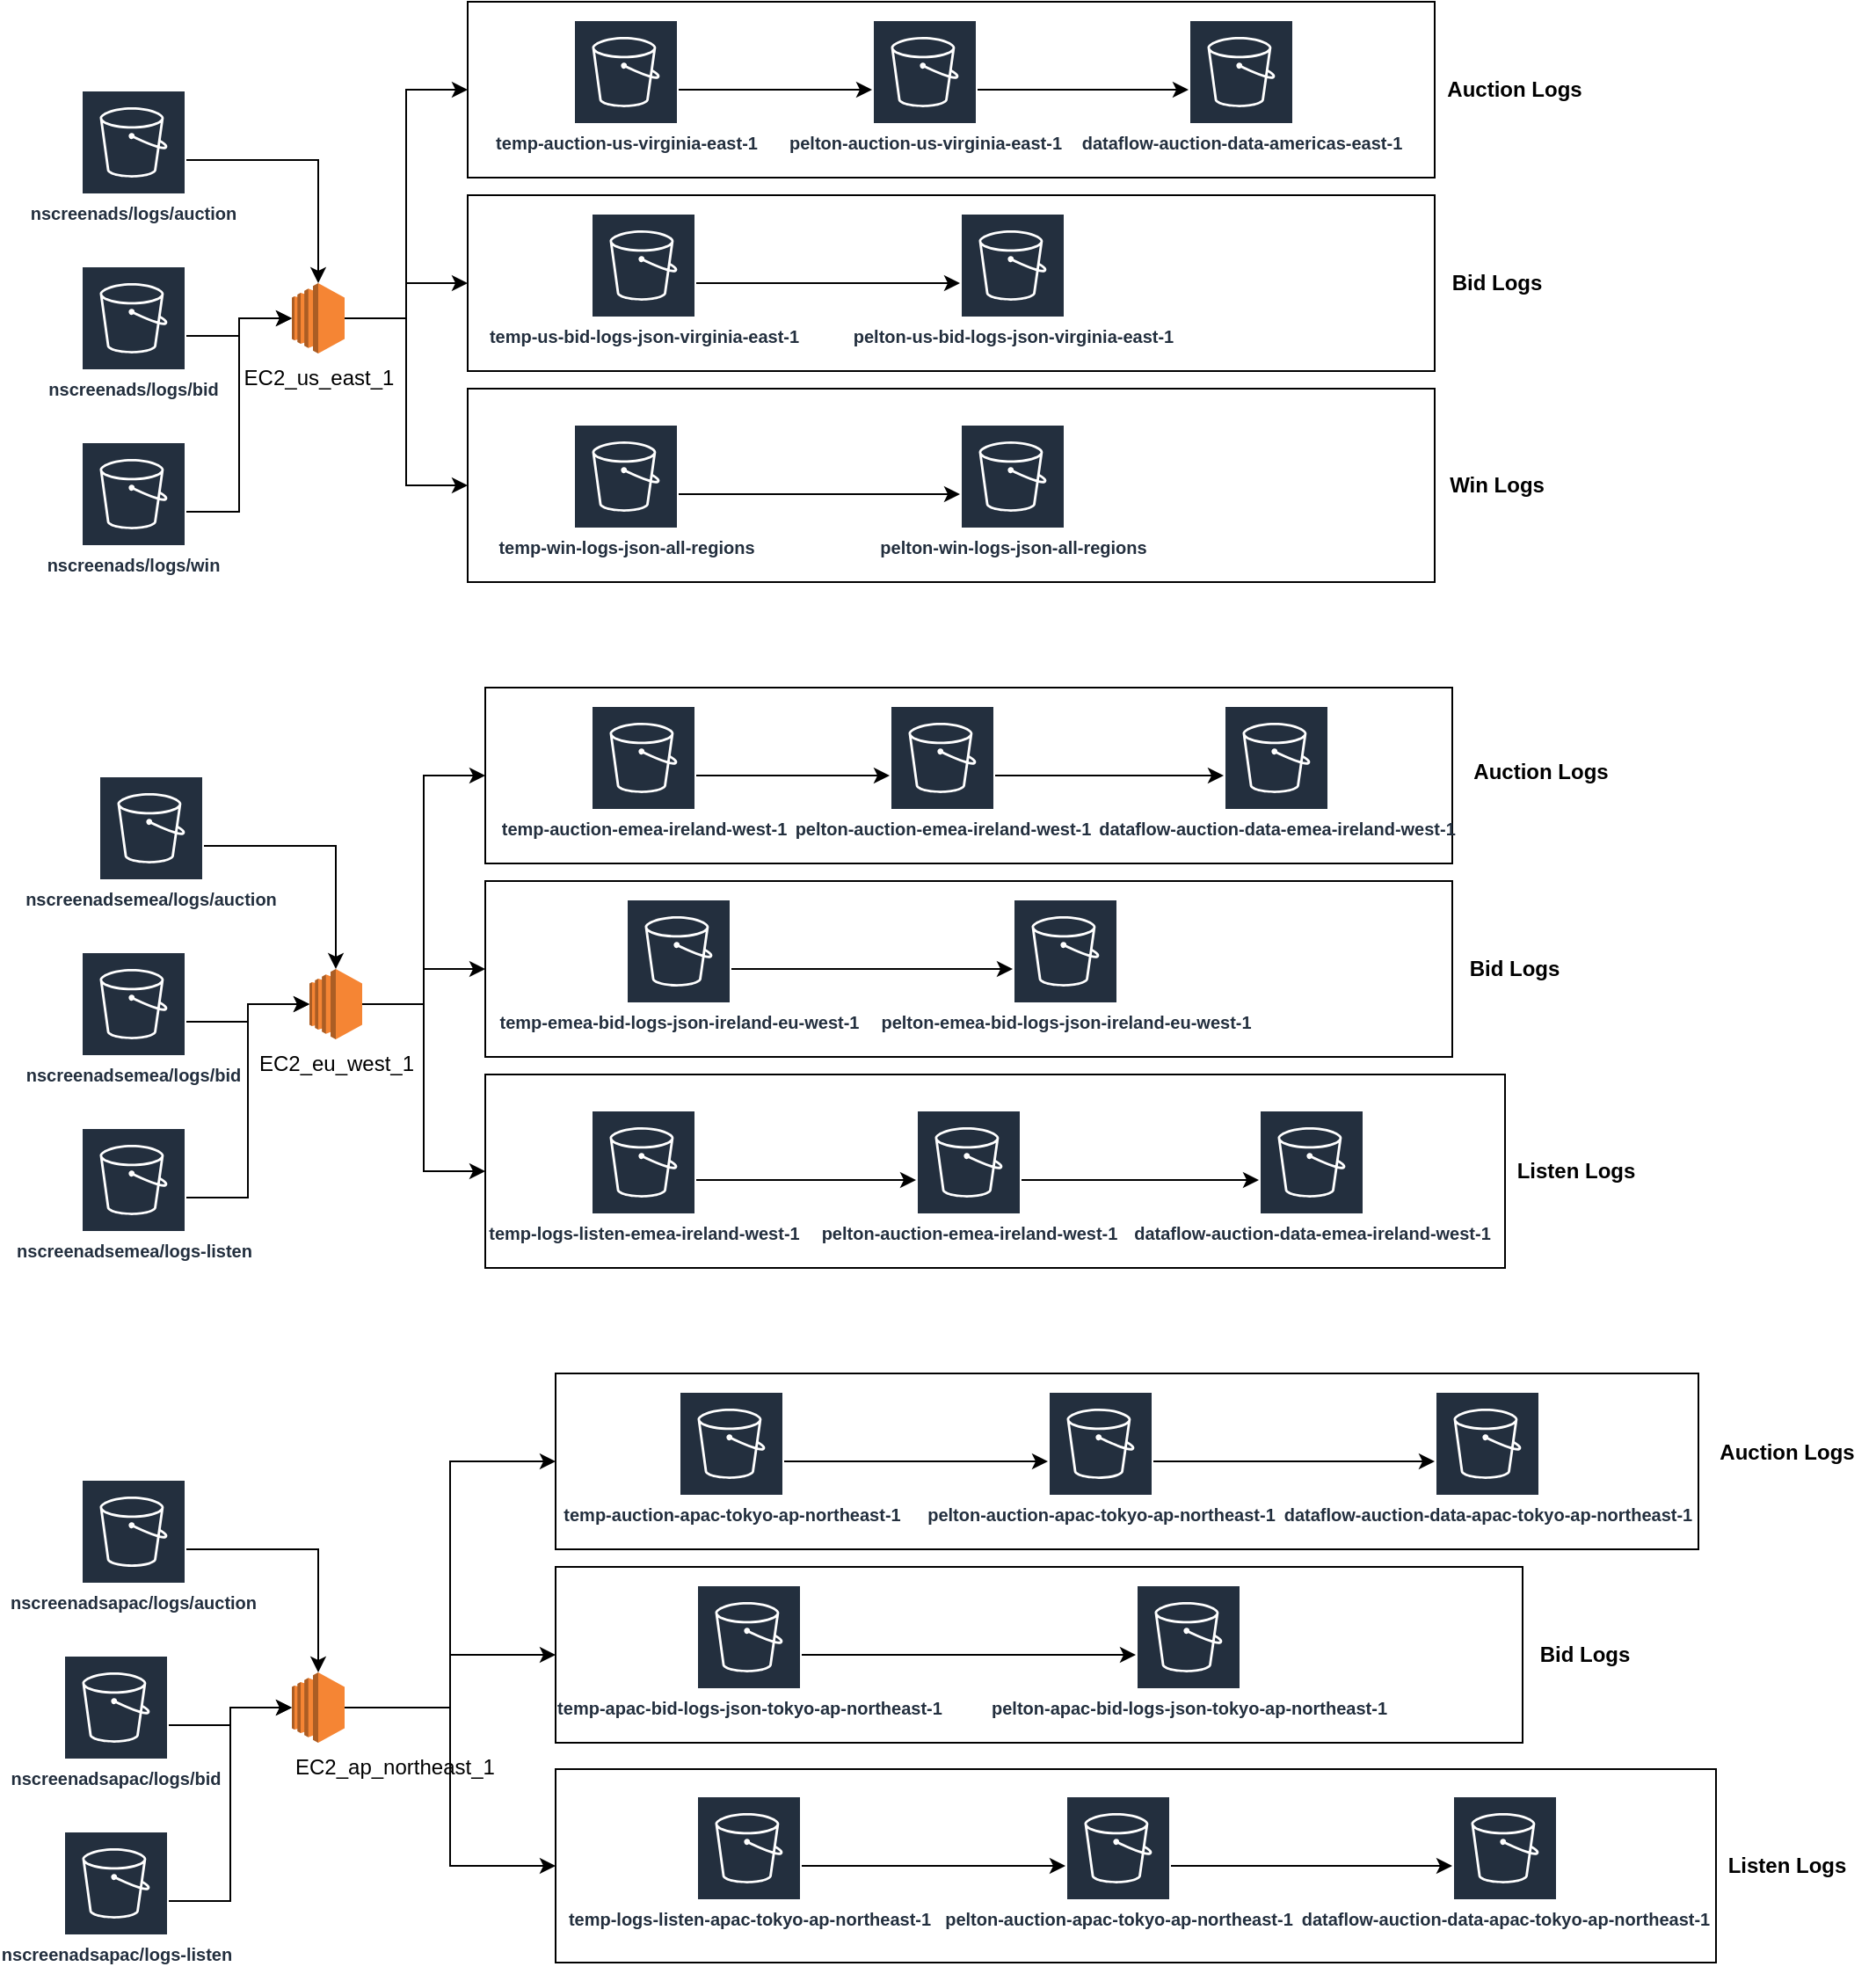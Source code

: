 <mxfile version="22.1.18" type="github">
  <diagram name="Page-1" id="IiCv1StpUXjD_4k9d-kt">
    <mxGraphModel dx="1133" dy="787" grid="1" gridSize="10" guides="1" tooltips="1" connect="1" arrows="1" fold="1" page="1" pageScale="1" pageWidth="1600" pageHeight="1200" math="0" shadow="0">
      <root>
        <mxCell id="0" />
        <mxCell id="1" parent="0" />
        <mxCell id="F2qMhOjMGuMmRdLi5mG1-20" value="" style="rounded=0;whiteSpace=wrap;html=1;fillColor=none;" vertex="1" parent="1">
          <mxGeometry x="300" y="70" width="550" height="100" as="geometry" />
        </mxCell>
        <mxCell id="F2qMhOjMGuMmRdLi5mG1-22" value="" style="rounded=0;whiteSpace=wrap;html=1;fillColor=none;" vertex="1" parent="1">
          <mxGeometry x="300" y="290" width="550" height="110" as="geometry" />
        </mxCell>
        <mxCell id="F2qMhOjMGuMmRdLi5mG1-21" value="" style="rounded=0;whiteSpace=wrap;html=1;fillColor=none;" vertex="1" parent="1">
          <mxGeometry x="300" y="180" width="550" height="100" as="geometry" />
        </mxCell>
        <mxCell id="F2qMhOjMGuMmRdLi5mG1-6" style="edgeStyle=orthogonalEdgeStyle;rounded=0;orthogonalLoop=1;jettySize=auto;html=1;" edge="1" parent="1" source="F2qMhOjMGuMmRdLi5mG1-1" target="F2qMhOjMGuMmRdLi5mG1-5">
          <mxGeometry relative="1" as="geometry" />
        </mxCell>
        <mxCell id="F2qMhOjMGuMmRdLi5mG1-1" value="nscreenads/logs/auction" style="sketch=0;outlineConnect=0;fontColor=#232F3E;gradientColor=none;strokeColor=#ffffff;fillColor=#232F3E;dashed=0;verticalLabelPosition=middle;verticalAlign=bottom;align=center;html=1;whiteSpace=wrap;fontSize=10;fontStyle=1;spacing=3;shape=mxgraph.aws4.productIcon;prIcon=mxgraph.aws4.s3;" vertex="1" parent="1">
          <mxGeometry x="80" y="120" width="60" height="80" as="geometry" />
        </mxCell>
        <mxCell id="F2qMhOjMGuMmRdLi5mG1-23" style="edgeStyle=orthogonalEdgeStyle;rounded=0;orthogonalLoop=1;jettySize=auto;html=1;entryX=0;entryY=0.5;entryDx=0;entryDy=0;" edge="1" parent="1" source="F2qMhOjMGuMmRdLi5mG1-5" target="F2qMhOjMGuMmRdLi5mG1-20">
          <mxGeometry relative="1" as="geometry" />
        </mxCell>
        <mxCell id="F2qMhOjMGuMmRdLi5mG1-24" style="edgeStyle=orthogonalEdgeStyle;rounded=0;orthogonalLoop=1;jettySize=auto;html=1;entryX=0;entryY=0.5;entryDx=0;entryDy=0;" edge="1" parent="1" source="F2qMhOjMGuMmRdLi5mG1-5" target="F2qMhOjMGuMmRdLi5mG1-21">
          <mxGeometry relative="1" as="geometry" />
        </mxCell>
        <mxCell id="F2qMhOjMGuMmRdLi5mG1-25" style="edgeStyle=orthogonalEdgeStyle;rounded=0;orthogonalLoop=1;jettySize=auto;html=1;entryX=0;entryY=0.5;entryDx=0;entryDy=0;" edge="1" parent="1" source="F2qMhOjMGuMmRdLi5mG1-5" target="F2qMhOjMGuMmRdLi5mG1-22">
          <mxGeometry relative="1" as="geometry" />
        </mxCell>
        <mxCell id="F2qMhOjMGuMmRdLi5mG1-5" value="EC2_us_east_1" style="outlineConnect=0;dashed=0;verticalLabelPosition=bottom;verticalAlign=top;align=center;html=1;shape=mxgraph.aws3.ec2;fillColor=#F58534;gradientColor=none;" vertex="1" parent="1">
          <mxGeometry x="200" y="230" width="30" height="40" as="geometry" />
        </mxCell>
        <mxCell id="F2qMhOjMGuMmRdLi5mG1-26" style="edgeStyle=orthogonalEdgeStyle;rounded=0;orthogonalLoop=1;jettySize=auto;html=1;" edge="1" parent="1" source="F2qMhOjMGuMmRdLi5mG1-8" target="F2qMhOjMGuMmRdLi5mG1-9">
          <mxGeometry relative="1" as="geometry" />
        </mxCell>
        <mxCell id="F2qMhOjMGuMmRdLi5mG1-8" value="temp-auction-us-virginia-east-1" style="sketch=0;outlineConnect=0;fontColor=#232F3E;gradientColor=none;strokeColor=#ffffff;fillColor=#232F3E;dashed=0;verticalLabelPosition=middle;verticalAlign=bottom;align=center;html=1;fontSize=10;fontStyle=1;spacing=3;shape=mxgraph.aws4.productIcon;prIcon=mxgraph.aws4.s3;" vertex="1" parent="1">
          <mxGeometry x="360" y="80" width="60" height="80" as="geometry" />
        </mxCell>
        <mxCell id="F2qMhOjMGuMmRdLi5mG1-27" style="edgeStyle=orthogonalEdgeStyle;rounded=0;orthogonalLoop=1;jettySize=auto;html=1;" edge="1" parent="1" source="F2qMhOjMGuMmRdLi5mG1-9" target="F2qMhOjMGuMmRdLi5mG1-10">
          <mxGeometry relative="1" as="geometry" />
        </mxCell>
        <mxCell id="F2qMhOjMGuMmRdLi5mG1-9" value="pelton-auction-us-virginia-east-1" style="sketch=0;outlineConnect=0;fontColor=#232F3E;gradientColor=none;strokeColor=#ffffff;fillColor=#232F3E;dashed=0;verticalLabelPosition=middle;verticalAlign=bottom;align=center;html=1;fontSize=10;fontStyle=1;spacing=3;shape=mxgraph.aws4.productIcon;prIcon=mxgraph.aws4.s3;" vertex="1" parent="1">
          <mxGeometry x="530" y="80" width="60" height="80" as="geometry" />
        </mxCell>
        <mxCell id="F2qMhOjMGuMmRdLi5mG1-10" value="dataflow-auction-data-americas-east-1" style="sketch=0;outlineConnect=0;fontColor=#232F3E;gradientColor=none;strokeColor=#ffffff;fillColor=#232F3E;dashed=0;verticalLabelPosition=middle;verticalAlign=bottom;align=center;html=1;fontSize=10;fontStyle=1;spacing=3;shape=mxgraph.aws4.productIcon;prIcon=mxgraph.aws4.s3;" vertex="1" parent="1">
          <mxGeometry x="710" y="80" width="60" height="80" as="geometry" />
        </mxCell>
        <mxCell id="F2qMhOjMGuMmRdLi5mG1-11" value="nscreenads/logs/bid" style="sketch=0;outlineConnect=0;fontColor=#232F3E;gradientColor=none;strokeColor=#ffffff;fillColor=#232F3E;dashed=0;verticalLabelPosition=middle;verticalAlign=bottom;align=center;html=1;whiteSpace=wrap;fontSize=10;fontStyle=1;spacing=3;shape=mxgraph.aws4.productIcon;prIcon=mxgraph.aws4.s3;" vertex="1" parent="1">
          <mxGeometry x="80" y="220" width="60" height="80" as="geometry" />
        </mxCell>
        <mxCell id="F2qMhOjMGuMmRdLi5mG1-12" value="nscreenads/logs/win" style="sketch=0;outlineConnect=0;fontColor=#232F3E;gradientColor=none;strokeColor=#ffffff;fillColor=#232F3E;dashed=0;verticalLabelPosition=middle;verticalAlign=bottom;align=center;html=1;whiteSpace=wrap;fontSize=10;fontStyle=1;spacing=3;shape=mxgraph.aws4.productIcon;prIcon=mxgraph.aws4.s3;" vertex="1" parent="1">
          <mxGeometry x="80" y="320" width="60" height="80" as="geometry" />
        </mxCell>
        <mxCell id="F2qMhOjMGuMmRdLi5mG1-28" style="edgeStyle=orthogonalEdgeStyle;rounded=0;orthogonalLoop=1;jettySize=auto;html=1;" edge="1" parent="1" source="F2qMhOjMGuMmRdLi5mG1-13" target="F2qMhOjMGuMmRdLi5mG1-14">
          <mxGeometry relative="1" as="geometry" />
        </mxCell>
        <mxCell id="F2qMhOjMGuMmRdLi5mG1-13" value="temp-us-bid-logs-json-virginia-east-1" style="sketch=0;outlineConnect=0;fontColor=#232F3E;gradientColor=none;strokeColor=#ffffff;fillColor=#232F3E;dashed=0;verticalLabelPosition=middle;verticalAlign=bottom;align=center;html=1;fontSize=10;fontStyle=1;spacing=3;shape=mxgraph.aws4.productIcon;prIcon=mxgraph.aws4.s3;" vertex="1" parent="1">
          <mxGeometry x="370" y="190" width="60" height="80" as="geometry" />
        </mxCell>
        <mxCell id="F2qMhOjMGuMmRdLi5mG1-14" value="pelton-us-bid-logs-json-virginia-east-1" style="sketch=0;outlineConnect=0;fontColor=#232F3E;gradientColor=none;strokeColor=#ffffff;fillColor=#232F3E;dashed=0;verticalLabelPosition=middle;verticalAlign=bottom;align=center;html=1;fontSize=10;fontStyle=1;spacing=3;shape=mxgraph.aws4.productIcon;prIcon=mxgraph.aws4.s3;" vertex="1" parent="1">
          <mxGeometry x="580" y="190" width="60" height="80" as="geometry" />
        </mxCell>
        <mxCell id="F2qMhOjMGuMmRdLi5mG1-29" style="edgeStyle=orthogonalEdgeStyle;rounded=0;orthogonalLoop=1;jettySize=auto;html=1;" edge="1" parent="1" source="F2qMhOjMGuMmRdLi5mG1-16" target="F2qMhOjMGuMmRdLi5mG1-17">
          <mxGeometry relative="1" as="geometry" />
        </mxCell>
        <mxCell id="F2qMhOjMGuMmRdLi5mG1-16" value="temp-win-logs-json-all-regions" style="sketch=0;outlineConnect=0;fontColor=#232F3E;gradientColor=none;strokeColor=#ffffff;fillColor=#232F3E;dashed=0;verticalLabelPosition=middle;verticalAlign=bottom;align=center;html=1;fontSize=10;fontStyle=1;spacing=3;shape=mxgraph.aws4.productIcon;prIcon=mxgraph.aws4.s3;" vertex="1" parent="1">
          <mxGeometry x="360" y="310" width="60" height="80" as="geometry" />
        </mxCell>
        <mxCell id="F2qMhOjMGuMmRdLi5mG1-17" value="pelton-win-logs-json-all-regions" style="sketch=0;outlineConnect=0;fontColor=#232F3E;gradientColor=none;strokeColor=#ffffff;fillColor=#232F3E;dashed=0;verticalLabelPosition=middle;verticalAlign=bottom;align=center;html=1;fontSize=10;fontStyle=1;spacing=3;shape=mxgraph.aws4.productIcon;prIcon=mxgraph.aws4.s3;" vertex="1" parent="1">
          <mxGeometry x="580" y="310" width="60" height="80" as="geometry" />
        </mxCell>
        <mxCell id="F2qMhOjMGuMmRdLi5mG1-30" style="edgeStyle=orthogonalEdgeStyle;rounded=0;orthogonalLoop=1;jettySize=auto;html=1;entryX=0;entryY=0.5;entryDx=0;entryDy=0;entryPerimeter=0;" edge="1" parent="1" source="F2qMhOjMGuMmRdLi5mG1-11" target="F2qMhOjMGuMmRdLi5mG1-5">
          <mxGeometry relative="1" as="geometry" />
        </mxCell>
        <mxCell id="F2qMhOjMGuMmRdLi5mG1-31" style="edgeStyle=orthogonalEdgeStyle;rounded=0;orthogonalLoop=1;jettySize=auto;html=1;entryX=0;entryY=0.5;entryDx=0;entryDy=0;entryPerimeter=0;" edge="1" parent="1" source="F2qMhOjMGuMmRdLi5mG1-12" target="F2qMhOjMGuMmRdLi5mG1-5">
          <mxGeometry relative="1" as="geometry" />
        </mxCell>
        <mxCell id="F2qMhOjMGuMmRdLi5mG1-32" value="" style="rounded=0;whiteSpace=wrap;html=1;fillColor=none;" vertex="1" parent="1">
          <mxGeometry x="310" y="460" width="550" height="100" as="geometry" />
        </mxCell>
        <mxCell id="F2qMhOjMGuMmRdLi5mG1-33" value="" style="rounded=0;whiteSpace=wrap;html=1;fillColor=none;" vertex="1" parent="1">
          <mxGeometry x="310" y="680" width="580" height="110" as="geometry" />
        </mxCell>
        <mxCell id="F2qMhOjMGuMmRdLi5mG1-34" value="" style="rounded=0;whiteSpace=wrap;html=1;fillColor=none;" vertex="1" parent="1">
          <mxGeometry x="310" y="570" width="550" height="100" as="geometry" />
        </mxCell>
        <mxCell id="F2qMhOjMGuMmRdLi5mG1-35" style="edgeStyle=orthogonalEdgeStyle;rounded=0;orthogonalLoop=1;jettySize=auto;html=1;" edge="1" parent="1" source="F2qMhOjMGuMmRdLi5mG1-36" target="F2qMhOjMGuMmRdLi5mG1-40">
          <mxGeometry relative="1" as="geometry" />
        </mxCell>
        <mxCell id="F2qMhOjMGuMmRdLi5mG1-36" value="nscreenadsemea/logs/auction" style="sketch=0;outlineConnect=0;fontColor=#232F3E;gradientColor=none;strokeColor=#ffffff;fillColor=#232F3E;dashed=0;verticalLabelPosition=middle;verticalAlign=bottom;align=center;html=1;whiteSpace=wrap;fontSize=10;fontStyle=1;spacing=3;shape=mxgraph.aws4.productIcon;prIcon=mxgraph.aws4.s3;" vertex="1" parent="1">
          <mxGeometry x="90" y="510" width="60" height="80" as="geometry" />
        </mxCell>
        <mxCell id="F2qMhOjMGuMmRdLi5mG1-37" style="edgeStyle=orthogonalEdgeStyle;rounded=0;orthogonalLoop=1;jettySize=auto;html=1;entryX=0;entryY=0.5;entryDx=0;entryDy=0;" edge="1" parent="1" source="F2qMhOjMGuMmRdLi5mG1-40" target="F2qMhOjMGuMmRdLi5mG1-32">
          <mxGeometry relative="1" as="geometry" />
        </mxCell>
        <mxCell id="F2qMhOjMGuMmRdLi5mG1-38" style="edgeStyle=orthogonalEdgeStyle;rounded=0;orthogonalLoop=1;jettySize=auto;html=1;entryX=0;entryY=0.5;entryDx=0;entryDy=0;" edge="1" parent="1" source="F2qMhOjMGuMmRdLi5mG1-40" target="F2qMhOjMGuMmRdLi5mG1-34">
          <mxGeometry relative="1" as="geometry" />
        </mxCell>
        <mxCell id="F2qMhOjMGuMmRdLi5mG1-39" style="edgeStyle=orthogonalEdgeStyle;rounded=0;orthogonalLoop=1;jettySize=auto;html=1;entryX=0;entryY=0.5;entryDx=0;entryDy=0;" edge="1" parent="1" source="F2qMhOjMGuMmRdLi5mG1-40" target="F2qMhOjMGuMmRdLi5mG1-33">
          <mxGeometry relative="1" as="geometry" />
        </mxCell>
        <mxCell id="F2qMhOjMGuMmRdLi5mG1-40" value="EC2_eu_west_1" style="outlineConnect=0;dashed=0;verticalLabelPosition=bottom;verticalAlign=top;align=center;html=1;shape=mxgraph.aws3.ec2;fillColor=#F58534;gradientColor=none;" vertex="1" parent="1">
          <mxGeometry x="210" y="620" width="30" height="40" as="geometry" />
        </mxCell>
        <mxCell id="F2qMhOjMGuMmRdLi5mG1-41" style="edgeStyle=orthogonalEdgeStyle;rounded=0;orthogonalLoop=1;jettySize=auto;html=1;" edge="1" parent="1" source="F2qMhOjMGuMmRdLi5mG1-42" target="F2qMhOjMGuMmRdLi5mG1-44">
          <mxGeometry relative="1" as="geometry" />
        </mxCell>
        <mxCell id="F2qMhOjMGuMmRdLi5mG1-42" value="temp-auction-emea-ireland-west-1" style="sketch=0;outlineConnect=0;fontColor=#232F3E;gradientColor=none;strokeColor=#ffffff;fillColor=#232F3E;dashed=0;verticalLabelPosition=middle;verticalAlign=bottom;align=center;html=1;fontSize=10;fontStyle=1;spacing=3;shape=mxgraph.aws4.productIcon;prIcon=mxgraph.aws4.s3;" vertex="1" parent="1">
          <mxGeometry x="370" y="470" width="60" height="80" as="geometry" />
        </mxCell>
        <mxCell id="F2qMhOjMGuMmRdLi5mG1-43" style="edgeStyle=orthogonalEdgeStyle;rounded=0;orthogonalLoop=1;jettySize=auto;html=1;" edge="1" parent="1" source="F2qMhOjMGuMmRdLi5mG1-44" target="F2qMhOjMGuMmRdLi5mG1-45">
          <mxGeometry relative="1" as="geometry" />
        </mxCell>
        <mxCell id="F2qMhOjMGuMmRdLi5mG1-44" value="pelton-auction-emea-ireland-west-1" style="sketch=0;outlineConnect=0;fontColor=#232F3E;gradientColor=none;strokeColor=#ffffff;fillColor=#232F3E;dashed=0;verticalLabelPosition=middle;verticalAlign=bottom;align=center;html=1;fontSize=10;fontStyle=1;spacing=3;shape=mxgraph.aws4.productIcon;prIcon=mxgraph.aws4.s3;" vertex="1" parent="1">
          <mxGeometry x="540" y="470" width="60" height="80" as="geometry" />
        </mxCell>
        <mxCell id="F2qMhOjMGuMmRdLi5mG1-45" value="dataflow-auction-data-emea-ireland-west-1" style="sketch=0;outlineConnect=0;fontColor=#232F3E;gradientColor=none;strokeColor=#ffffff;fillColor=#232F3E;dashed=0;verticalLabelPosition=middle;verticalAlign=bottom;align=center;html=1;fontSize=10;fontStyle=1;spacing=3;shape=mxgraph.aws4.productIcon;prIcon=mxgraph.aws4.s3;" vertex="1" parent="1">
          <mxGeometry x="730" y="470" width="60" height="80" as="geometry" />
        </mxCell>
        <mxCell id="F2qMhOjMGuMmRdLi5mG1-46" value="nscreenadsemea/logs/bid" style="sketch=0;outlineConnect=0;fontColor=#232F3E;gradientColor=none;strokeColor=#ffffff;fillColor=#232F3E;dashed=0;verticalLabelPosition=middle;verticalAlign=bottom;align=center;html=1;whiteSpace=wrap;fontSize=10;fontStyle=1;spacing=3;shape=mxgraph.aws4.productIcon;prIcon=mxgraph.aws4.s3;" vertex="1" parent="1">
          <mxGeometry x="80" y="610" width="60" height="80" as="geometry" />
        </mxCell>
        <mxCell id="F2qMhOjMGuMmRdLi5mG1-47" value="nscreenadsemea/logs-listen" style="sketch=0;outlineConnect=0;fontColor=#232F3E;gradientColor=none;strokeColor=#ffffff;fillColor=#232F3E;dashed=0;verticalLabelPosition=middle;verticalAlign=bottom;align=center;html=1;fontSize=10;fontStyle=1;spacing=3;shape=mxgraph.aws4.productIcon;prIcon=mxgraph.aws4.s3;" vertex="1" parent="1">
          <mxGeometry x="80" y="710" width="60" height="80" as="geometry" />
        </mxCell>
        <mxCell id="F2qMhOjMGuMmRdLi5mG1-48" style="edgeStyle=orthogonalEdgeStyle;rounded=0;orthogonalLoop=1;jettySize=auto;html=1;" edge="1" parent="1" source="F2qMhOjMGuMmRdLi5mG1-49" target="F2qMhOjMGuMmRdLi5mG1-50">
          <mxGeometry relative="1" as="geometry" />
        </mxCell>
        <mxCell id="F2qMhOjMGuMmRdLi5mG1-49" value="temp-emea-bid-logs-json-ireland-eu-west-1" style="sketch=0;outlineConnect=0;fontColor=#232F3E;gradientColor=none;strokeColor=#ffffff;fillColor=#232F3E;dashed=0;verticalLabelPosition=middle;verticalAlign=bottom;align=center;html=1;fontSize=10;fontStyle=1;spacing=3;shape=mxgraph.aws4.productIcon;prIcon=mxgraph.aws4.s3;" vertex="1" parent="1">
          <mxGeometry x="390" y="580" width="60" height="80" as="geometry" />
        </mxCell>
        <mxCell id="F2qMhOjMGuMmRdLi5mG1-50" value="pelton-emea-bid-logs-json-ireland-eu-west-1" style="sketch=0;outlineConnect=0;fontColor=#232F3E;gradientColor=none;strokeColor=#ffffff;fillColor=#232F3E;dashed=0;verticalLabelPosition=middle;verticalAlign=bottom;align=center;html=1;fontSize=10;fontStyle=1;spacing=3;shape=mxgraph.aws4.productIcon;prIcon=mxgraph.aws4.s3;" vertex="1" parent="1">
          <mxGeometry x="610" y="580" width="60" height="80" as="geometry" />
        </mxCell>
        <mxCell id="F2qMhOjMGuMmRdLi5mG1-51" style="edgeStyle=orthogonalEdgeStyle;rounded=0;orthogonalLoop=1;jettySize=auto;html=1;" edge="1" parent="1" source="F2qMhOjMGuMmRdLi5mG1-52" target="F2qMhOjMGuMmRdLi5mG1-53">
          <mxGeometry relative="1" as="geometry" />
        </mxCell>
        <mxCell id="F2qMhOjMGuMmRdLi5mG1-52" value="temp-logs-listen-emea-ireland-west-1" style="sketch=0;outlineConnect=0;fontColor=#232F3E;gradientColor=none;strokeColor=#ffffff;fillColor=#232F3E;dashed=0;verticalLabelPosition=middle;verticalAlign=bottom;align=center;html=1;fontSize=10;fontStyle=1;spacing=3;shape=mxgraph.aws4.productIcon;prIcon=mxgraph.aws4.s3;" vertex="1" parent="1">
          <mxGeometry x="370" y="700" width="60" height="80" as="geometry" />
        </mxCell>
        <mxCell id="F2qMhOjMGuMmRdLi5mG1-59" style="edgeStyle=orthogonalEdgeStyle;rounded=0;orthogonalLoop=1;jettySize=auto;html=1;" edge="1" parent="1" source="F2qMhOjMGuMmRdLi5mG1-53" target="F2qMhOjMGuMmRdLi5mG1-58">
          <mxGeometry relative="1" as="geometry" />
        </mxCell>
        <mxCell id="F2qMhOjMGuMmRdLi5mG1-53" value="pelton-auction-emea-ireland-west-1" style="sketch=0;outlineConnect=0;fontColor=#232F3E;gradientColor=none;strokeColor=#ffffff;fillColor=#232F3E;dashed=0;verticalLabelPosition=middle;verticalAlign=bottom;align=center;html=1;fontSize=10;fontStyle=1;spacing=3;shape=mxgraph.aws4.productIcon;prIcon=mxgraph.aws4.s3;" vertex="1" parent="1">
          <mxGeometry x="555" y="700" width="60" height="80" as="geometry" />
        </mxCell>
        <mxCell id="F2qMhOjMGuMmRdLi5mG1-54" style="edgeStyle=orthogonalEdgeStyle;rounded=0;orthogonalLoop=1;jettySize=auto;html=1;entryX=0;entryY=0.5;entryDx=0;entryDy=0;entryPerimeter=0;" edge="1" parent="1" source="F2qMhOjMGuMmRdLi5mG1-46" target="F2qMhOjMGuMmRdLi5mG1-40">
          <mxGeometry relative="1" as="geometry" />
        </mxCell>
        <mxCell id="F2qMhOjMGuMmRdLi5mG1-55" style="edgeStyle=orthogonalEdgeStyle;rounded=0;orthogonalLoop=1;jettySize=auto;html=1;entryX=0;entryY=0.5;entryDx=0;entryDy=0;entryPerimeter=0;" edge="1" parent="1" source="F2qMhOjMGuMmRdLi5mG1-47" target="F2qMhOjMGuMmRdLi5mG1-40">
          <mxGeometry relative="1" as="geometry" />
        </mxCell>
        <mxCell id="F2qMhOjMGuMmRdLi5mG1-58" value="dataflow-auction-data-emea-ireland-west-1" style="sketch=0;outlineConnect=0;fontColor=#232F3E;gradientColor=none;strokeColor=#ffffff;fillColor=#232F3E;dashed=0;verticalLabelPosition=middle;verticalAlign=bottom;align=center;html=1;fontSize=10;fontStyle=1;spacing=3;shape=mxgraph.aws4.productIcon;prIcon=mxgraph.aws4.s3;" vertex="1" parent="1">
          <mxGeometry x="750" y="700" width="60" height="80" as="geometry" />
        </mxCell>
        <mxCell id="F2qMhOjMGuMmRdLi5mG1-60" value="" style="rounded=0;whiteSpace=wrap;html=1;fillColor=none;" vertex="1" parent="1">
          <mxGeometry x="350" y="850" width="650" height="100" as="geometry" />
        </mxCell>
        <mxCell id="F2qMhOjMGuMmRdLi5mG1-61" value="" style="rounded=0;whiteSpace=wrap;html=1;fillColor=none;" vertex="1" parent="1">
          <mxGeometry x="350" y="1075" width="660" height="110" as="geometry" />
        </mxCell>
        <mxCell id="F2qMhOjMGuMmRdLi5mG1-62" value="" style="rounded=0;whiteSpace=wrap;html=1;fillColor=none;" vertex="1" parent="1">
          <mxGeometry x="350" y="960" width="550" height="100" as="geometry" />
        </mxCell>
        <mxCell id="F2qMhOjMGuMmRdLi5mG1-63" style="edgeStyle=orthogonalEdgeStyle;rounded=0;orthogonalLoop=1;jettySize=auto;html=1;" edge="1" parent="1" source="F2qMhOjMGuMmRdLi5mG1-64" target="F2qMhOjMGuMmRdLi5mG1-68">
          <mxGeometry relative="1" as="geometry" />
        </mxCell>
        <mxCell id="F2qMhOjMGuMmRdLi5mG1-64" value="nscreenadsapac/logs/auction" style="sketch=0;outlineConnect=0;fontColor=#232F3E;gradientColor=none;strokeColor=#ffffff;fillColor=#232F3E;dashed=0;verticalLabelPosition=middle;verticalAlign=bottom;align=center;html=1;whiteSpace=wrap;fontSize=10;fontStyle=1;spacing=3;shape=mxgraph.aws4.productIcon;prIcon=mxgraph.aws4.s3;" vertex="1" parent="1">
          <mxGeometry x="80" y="910" width="60" height="80" as="geometry" />
        </mxCell>
        <mxCell id="F2qMhOjMGuMmRdLi5mG1-65" style="edgeStyle=orthogonalEdgeStyle;rounded=0;orthogonalLoop=1;jettySize=auto;html=1;entryX=0;entryY=0.5;entryDx=0;entryDy=0;" edge="1" parent="1" source="F2qMhOjMGuMmRdLi5mG1-68" target="F2qMhOjMGuMmRdLi5mG1-60">
          <mxGeometry relative="1" as="geometry" />
        </mxCell>
        <mxCell id="F2qMhOjMGuMmRdLi5mG1-66" style="edgeStyle=orthogonalEdgeStyle;rounded=0;orthogonalLoop=1;jettySize=auto;html=1;entryX=0;entryY=0.5;entryDx=0;entryDy=0;" edge="1" parent="1" source="F2qMhOjMGuMmRdLi5mG1-68" target="F2qMhOjMGuMmRdLi5mG1-62">
          <mxGeometry relative="1" as="geometry" />
        </mxCell>
        <mxCell id="F2qMhOjMGuMmRdLi5mG1-67" style="edgeStyle=orthogonalEdgeStyle;rounded=0;orthogonalLoop=1;jettySize=auto;html=1;entryX=0;entryY=0.5;entryDx=0;entryDy=0;" edge="1" parent="1" source="F2qMhOjMGuMmRdLi5mG1-68" target="F2qMhOjMGuMmRdLi5mG1-61">
          <mxGeometry relative="1" as="geometry" />
        </mxCell>
        <mxCell id="F2qMhOjMGuMmRdLi5mG1-68" value="EC2_ap_northeast_1" style="outlineConnect=0;dashed=0;verticalLabelPosition=bottom;verticalAlign=top;align=left;html=1;shape=mxgraph.aws3.ec2;fillColor=#F58534;gradientColor=none;whiteSpace=wrap;" vertex="1" parent="1">
          <mxGeometry x="200" y="1020" width="30" height="40" as="geometry" />
        </mxCell>
        <mxCell id="F2qMhOjMGuMmRdLi5mG1-69" style="edgeStyle=orthogonalEdgeStyle;rounded=0;orthogonalLoop=1;jettySize=auto;html=1;" edge="1" parent="1" source="F2qMhOjMGuMmRdLi5mG1-70" target="F2qMhOjMGuMmRdLi5mG1-72">
          <mxGeometry relative="1" as="geometry" />
        </mxCell>
        <mxCell id="F2qMhOjMGuMmRdLi5mG1-70" value="temp-auction-apac-tokyo-ap-northeast-1" style="sketch=0;outlineConnect=0;fontColor=#232F3E;gradientColor=none;strokeColor=#ffffff;fillColor=#232F3E;dashed=0;verticalLabelPosition=middle;verticalAlign=bottom;align=center;html=1;fontSize=10;fontStyle=1;spacing=3;shape=mxgraph.aws4.productIcon;prIcon=mxgraph.aws4.s3;" vertex="1" parent="1">
          <mxGeometry x="420" y="860" width="60" height="80" as="geometry" />
        </mxCell>
        <mxCell id="F2qMhOjMGuMmRdLi5mG1-71" style="edgeStyle=orthogonalEdgeStyle;rounded=0;orthogonalLoop=1;jettySize=auto;html=1;" edge="1" parent="1" source="F2qMhOjMGuMmRdLi5mG1-72" target="F2qMhOjMGuMmRdLi5mG1-73">
          <mxGeometry relative="1" as="geometry" />
        </mxCell>
        <mxCell id="F2qMhOjMGuMmRdLi5mG1-72" value="pelton-auction-apac-tokyo-ap-northeast-1" style="sketch=0;outlineConnect=0;fontColor=#232F3E;gradientColor=none;strokeColor=#ffffff;fillColor=#232F3E;dashed=0;verticalLabelPosition=middle;verticalAlign=bottom;align=center;html=1;fontSize=10;fontStyle=1;spacing=3;shape=mxgraph.aws4.productIcon;prIcon=mxgraph.aws4.s3;" vertex="1" parent="1">
          <mxGeometry x="630" y="860" width="60" height="80" as="geometry" />
        </mxCell>
        <mxCell id="F2qMhOjMGuMmRdLi5mG1-73" value="dataflow-auction-data-apac-tokyo-ap-northeast-1" style="sketch=0;outlineConnect=0;fontColor=#232F3E;gradientColor=none;strokeColor=#ffffff;fillColor=#232F3E;dashed=0;verticalLabelPosition=middle;verticalAlign=bottom;align=center;html=1;fontSize=10;fontStyle=1;spacing=3;shape=mxgraph.aws4.productIcon;prIcon=mxgraph.aws4.s3;" vertex="1" parent="1">
          <mxGeometry x="850" y="860" width="60" height="80" as="geometry" />
        </mxCell>
        <mxCell id="F2qMhOjMGuMmRdLi5mG1-74" value="nscreenadsapac/logs/bid" style="sketch=0;outlineConnect=0;fontColor=#232F3E;gradientColor=none;strokeColor=#ffffff;fillColor=#232F3E;dashed=0;verticalLabelPosition=middle;verticalAlign=bottom;align=center;html=1;whiteSpace=wrap;fontSize=10;fontStyle=1;spacing=3;shape=mxgraph.aws4.productIcon;prIcon=mxgraph.aws4.s3;" vertex="1" parent="1">
          <mxGeometry x="70" y="1010" width="60" height="80" as="geometry" />
        </mxCell>
        <mxCell id="F2qMhOjMGuMmRdLi5mG1-75" value="nscreenadsapac/logs-listen" style="sketch=0;outlineConnect=0;fontColor=#232F3E;gradientColor=none;strokeColor=#ffffff;fillColor=#232F3E;dashed=0;verticalLabelPosition=middle;verticalAlign=bottom;align=center;html=1;fontSize=10;fontStyle=1;spacing=3;shape=mxgraph.aws4.productIcon;prIcon=mxgraph.aws4.s3;" vertex="1" parent="1">
          <mxGeometry x="70" y="1110" width="60" height="80" as="geometry" />
        </mxCell>
        <mxCell id="F2qMhOjMGuMmRdLi5mG1-76" style="edgeStyle=orthogonalEdgeStyle;rounded=0;orthogonalLoop=1;jettySize=auto;html=1;" edge="1" parent="1" source="F2qMhOjMGuMmRdLi5mG1-77" target="F2qMhOjMGuMmRdLi5mG1-78">
          <mxGeometry relative="1" as="geometry" />
        </mxCell>
        <mxCell id="F2qMhOjMGuMmRdLi5mG1-77" value="temp-apac-bid-logs-json-tokyo-ap-northeast-1" style="sketch=0;outlineConnect=0;fontColor=#232F3E;gradientColor=none;strokeColor=#ffffff;fillColor=#232F3E;dashed=0;verticalLabelPosition=middle;verticalAlign=bottom;align=center;html=1;fontSize=10;fontStyle=1;spacing=3;shape=mxgraph.aws4.productIcon;prIcon=mxgraph.aws4.s3;" vertex="1" parent="1">
          <mxGeometry x="430" y="970" width="60" height="80" as="geometry" />
        </mxCell>
        <mxCell id="F2qMhOjMGuMmRdLi5mG1-78" value="pelton-apac-bid-logs-json-tokyo-ap-northeast-1" style="sketch=0;outlineConnect=0;fontColor=#232F3E;gradientColor=none;strokeColor=#ffffff;fillColor=#232F3E;dashed=0;verticalLabelPosition=middle;verticalAlign=bottom;align=center;html=1;fontSize=10;fontStyle=1;spacing=3;shape=mxgraph.aws4.productIcon;prIcon=mxgraph.aws4.s3;" vertex="1" parent="1">
          <mxGeometry x="680" y="970" width="60" height="80" as="geometry" />
        </mxCell>
        <mxCell id="F2qMhOjMGuMmRdLi5mG1-79" style="edgeStyle=orthogonalEdgeStyle;rounded=0;orthogonalLoop=1;jettySize=auto;html=1;" edge="1" parent="1" source="F2qMhOjMGuMmRdLi5mG1-80" target="F2qMhOjMGuMmRdLi5mG1-82">
          <mxGeometry relative="1" as="geometry" />
        </mxCell>
        <mxCell id="F2qMhOjMGuMmRdLi5mG1-80" value="temp-logs-listen-apac-tokyo-ap-northeast-1" style="sketch=0;outlineConnect=0;fontColor=#232F3E;gradientColor=none;strokeColor=#ffffff;fillColor=#232F3E;dashed=0;verticalLabelPosition=middle;verticalAlign=bottom;align=center;html=1;fontSize=10;fontStyle=1;spacing=3;shape=mxgraph.aws4.productIcon;prIcon=mxgraph.aws4.s3;" vertex="1" parent="1">
          <mxGeometry x="430" y="1090" width="60" height="80" as="geometry" />
        </mxCell>
        <mxCell id="F2qMhOjMGuMmRdLi5mG1-81" style="edgeStyle=orthogonalEdgeStyle;rounded=0;orthogonalLoop=1;jettySize=auto;html=1;" edge="1" parent="1" source="F2qMhOjMGuMmRdLi5mG1-82" target="F2qMhOjMGuMmRdLi5mG1-85">
          <mxGeometry relative="1" as="geometry" />
        </mxCell>
        <mxCell id="F2qMhOjMGuMmRdLi5mG1-82" value="pelton-auction-apac-tokyo-ap-northeast-1" style="sketch=0;outlineConnect=0;fontColor=#232F3E;gradientColor=none;strokeColor=#ffffff;fillColor=#232F3E;dashed=0;verticalLabelPosition=middle;verticalAlign=bottom;align=center;html=1;fontSize=10;fontStyle=1;spacing=3;shape=mxgraph.aws4.productIcon;prIcon=mxgraph.aws4.s3;" vertex="1" parent="1">
          <mxGeometry x="640" y="1090" width="60" height="80" as="geometry" />
        </mxCell>
        <mxCell id="F2qMhOjMGuMmRdLi5mG1-83" style="edgeStyle=orthogonalEdgeStyle;rounded=0;orthogonalLoop=1;jettySize=auto;html=1;entryX=0;entryY=0.5;entryDx=0;entryDy=0;entryPerimeter=0;" edge="1" parent="1" source="F2qMhOjMGuMmRdLi5mG1-74" target="F2qMhOjMGuMmRdLi5mG1-68">
          <mxGeometry relative="1" as="geometry" />
        </mxCell>
        <mxCell id="F2qMhOjMGuMmRdLi5mG1-84" style="edgeStyle=orthogonalEdgeStyle;rounded=0;orthogonalLoop=1;jettySize=auto;html=1;entryX=0;entryY=0.5;entryDx=0;entryDy=0;entryPerimeter=0;" edge="1" parent="1" source="F2qMhOjMGuMmRdLi5mG1-75" target="F2qMhOjMGuMmRdLi5mG1-68">
          <mxGeometry relative="1" as="geometry" />
        </mxCell>
        <mxCell id="F2qMhOjMGuMmRdLi5mG1-85" value="dataflow-auction-data-apac-tokyo-ap-northeast-1" style="sketch=0;outlineConnect=0;fontColor=#232F3E;gradientColor=none;strokeColor=#ffffff;fillColor=#232F3E;dashed=0;verticalLabelPosition=middle;verticalAlign=bottom;align=center;html=1;fontSize=10;fontStyle=1;spacing=3;shape=mxgraph.aws4.productIcon;prIcon=mxgraph.aws4.s3;" vertex="1" parent="1">
          <mxGeometry x="860" y="1090" width="60" height="80" as="geometry" />
        </mxCell>
        <mxCell id="F2qMhOjMGuMmRdLi5mG1-86" value="Auction Logs" style="text;html=1;align=center;verticalAlign=middle;resizable=0;points=[];autosize=1;strokeColor=none;fillColor=none;fontStyle=1" vertex="1" parent="1">
          <mxGeometry x="845" y="105" width="100" height="30" as="geometry" />
        </mxCell>
        <mxCell id="F2qMhOjMGuMmRdLi5mG1-87" value="Bid Logs" style="text;html=1;align=center;verticalAlign=middle;resizable=0;points=[];autosize=1;strokeColor=none;fillColor=none;fontStyle=1" vertex="1" parent="1">
          <mxGeometry x="850" y="215" width="70" height="30" as="geometry" />
        </mxCell>
        <mxCell id="F2qMhOjMGuMmRdLi5mG1-88" value="Win Logs" style="text;html=1;align=center;verticalAlign=middle;resizable=0;points=[];autosize=1;strokeColor=none;fillColor=none;fontStyle=1" vertex="1" parent="1">
          <mxGeometry x="845" y="330" width="80" height="30" as="geometry" />
        </mxCell>
        <mxCell id="F2qMhOjMGuMmRdLi5mG1-89" value="Auction Logs" style="text;html=1;align=center;verticalAlign=middle;resizable=0;points=[];autosize=1;strokeColor=none;fillColor=none;fontStyle=1" vertex="1" parent="1">
          <mxGeometry x="860" y="492.5" width="100" height="30" as="geometry" />
        </mxCell>
        <mxCell id="F2qMhOjMGuMmRdLi5mG1-90" value="Bid Logs" style="text;html=1;align=center;verticalAlign=middle;resizable=0;points=[];autosize=1;strokeColor=none;fillColor=none;fontStyle=1" vertex="1" parent="1">
          <mxGeometry x="860" y="605" width="70" height="30" as="geometry" />
        </mxCell>
        <mxCell id="F2qMhOjMGuMmRdLi5mG1-91" value="Listen Logs" style="text;html=1;align=center;verticalAlign=middle;resizable=0;points=[];autosize=1;strokeColor=none;fillColor=none;fontStyle=1" vertex="1" parent="1">
          <mxGeometry x="885" y="720" width="90" height="30" as="geometry" />
        </mxCell>
        <mxCell id="F2qMhOjMGuMmRdLi5mG1-92" value="Auction Logs" style="text;html=1;align=center;verticalAlign=middle;resizable=0;points=[];autosize=1;strokeColor=none;fillColor=none;fontStyle=1" vertex="1" parent="1">
          <mxGeometry x="1000" y="880" width="100" height="30" as="geometry" />
        </mxCell>
        <mxCell id="F2qMhOjMGuMmRdLi5mG1-93" value="Bid Logs" style="text;html=1;align=center;verticalAlign=middle;resizable=0;points=[];autosize=1;strokeColor=none;fillColor=none;fontStyle=1" vertex="1" parent="1">
          <mxGeometry x="900" y="995" width="70" height="30" as="geometry" />
        </mxCell>
        <mxCell id="F2qMhOjMGuMmRdLi5mG1-94" value="Listen Logs" style="text;html=1;align=center;verticalAlign=middle;resizable=0;points=[];autosize=1;strokeColor=none;fillColor=none;fontStyle=1" vertex="1" parent="1">
          <mxGeometry x="1005" y="1115" width="90" height="30" as="geometry" />
        </mxCell>
      </root>
    </mxGraphModel>
  </diagram>
</mxfile>

